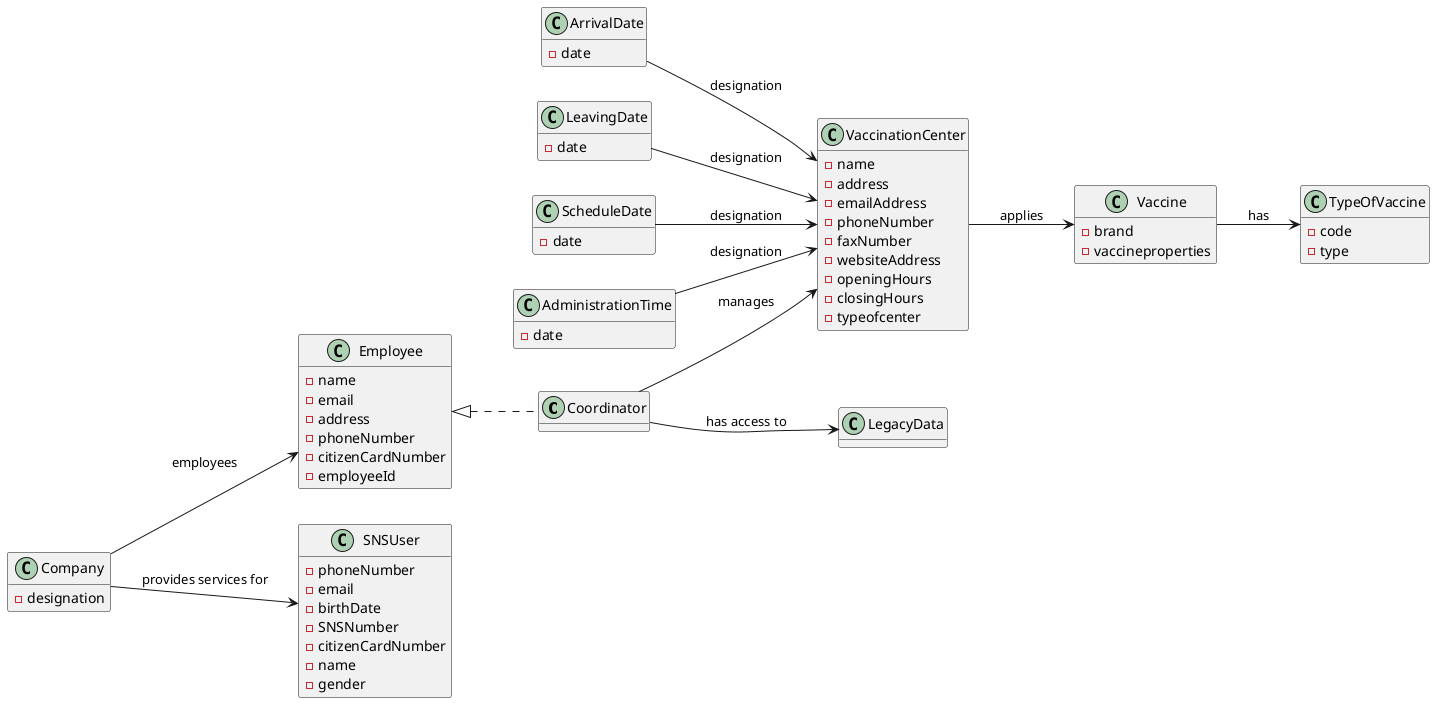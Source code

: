 @startuml
'https://plantuml.com/sequence-diagram

hide methods
left to right direction

class Coordinator implements Employee {
}
class Company {
-designation
}
class Employee{
-name
     -email
     -address
     -phoneNumber
     -citizenCardNumber
     -employeeId
}
class SNSUser {
-phoneNumber
  -email
  -birthDate
  -SNSNumber
  -citizenCardNumber
  -name
  -gender
}
class LegacyData{
}
class ArrivalDate {
-date
}
class LeavingDate{
-date
}
class ScheduleDate {
-date
}
class AdministrationTime {
-date
}
class Vaccine {
-brand
-vaccineproperties
}
class TypeOfVaccine {
-code
-type
}
class LegacyData {
}
class VaccinationCenter {
- name
  - address
  - emailAddress
  - phoneNumber
  - faxNumber
  - websiteAddress
  - openingHours
  - closingHours
  - typeofcenter
}

Company --> Employee : employees
Company --> SNSUser : provides services for
Coordinator --> LegacyData : has access to
Coordinator --> VaccinationCenter : manages
ScheduleDate --> VaccinationCenter : designation
ArrivalDate --> VaccinationCenter : designation
LeavingDate --> VaccinationCenter : designation
AdministrationTime --> VaccinationCenter : designation
Vaccine --> TypeOfVaccine : has
VaccinationCenter --> Vaccine : applies


@enduml